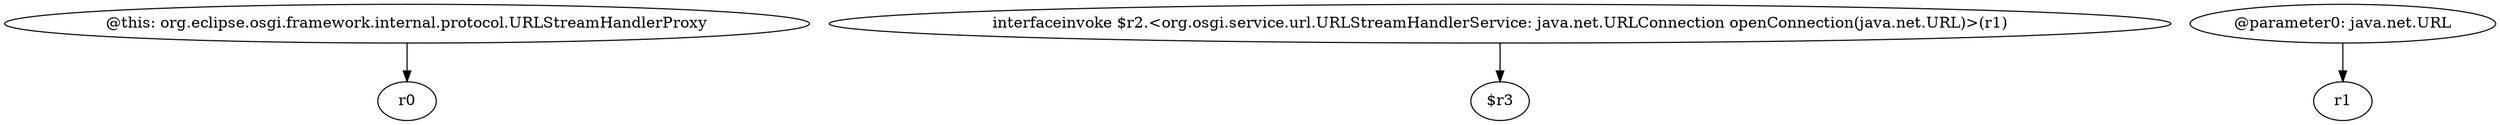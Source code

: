 digraph g {
0[label="@this: org.eclipse.osgi.framework.internal.protocol.URLStreamHandlerProxy"]
1[label="r0"]
0->1[label=""]
2[label="interfaceinvoke $r2.<org.osgi.service.url.URLStreamHandlerService: java.net.URLConnection openConnection(java.net.URL)>(r1)"]
3[label="$r3"]
2->3[label=""]
4[label="@parameter0: java.net.URL"]
5[label="r1"]
4->5[label=""]
}